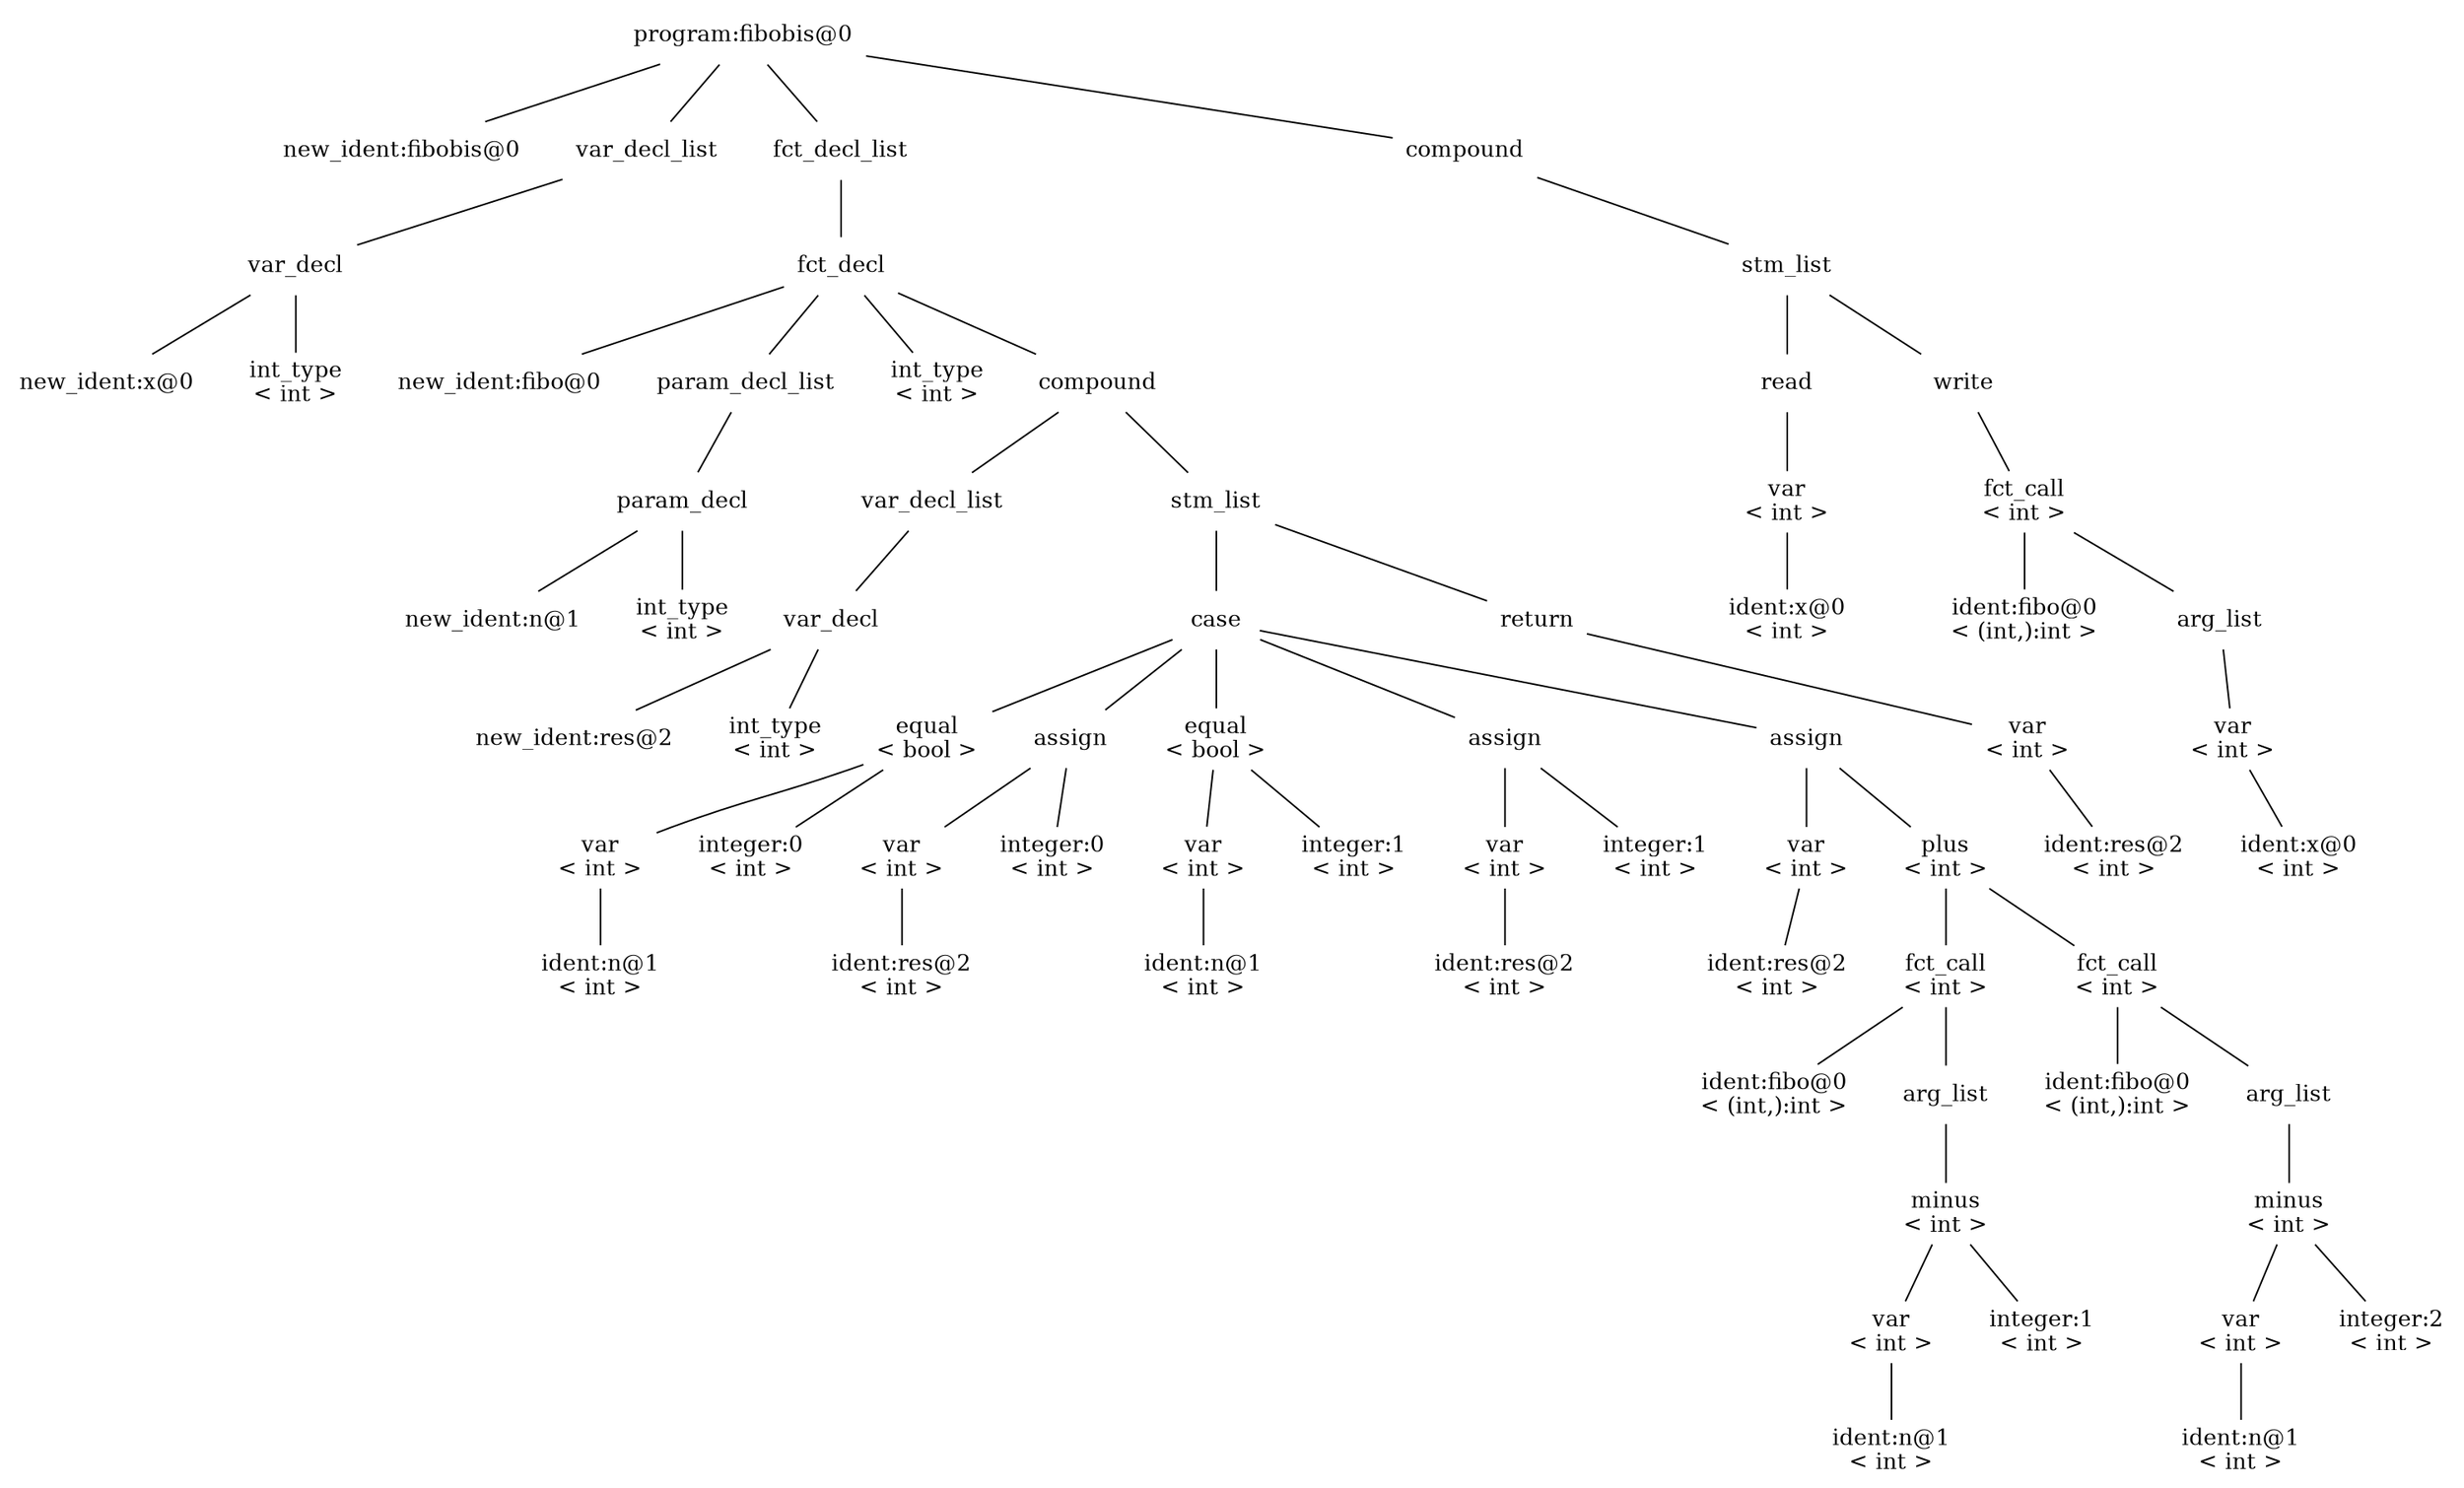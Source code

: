 digraph ast3_fibobis {
size="20,20"
node [shape=plaintext]
edge [dir=none]
n68 [label="program:fibobis@0"]
n0 [label="new_ident:fibobis@0"]

n68 -> n0;
n4 [label="var_decl_list"]
n3 [label="var_decl"]
n1 [label="new_ident:x@0"]

n3 -> n1;
n2 [label="int_type\n< int >"]

n3 -> n2;

n4 -> n3;

n68 -> n4;
n56 [label="fct_decl_list"]
n55 [label="fct_decl"]
n5 [label="new_ident:fibo@0"]

n55 -> n5;
n9 [label="param_decl_list"]
n8 [label="param_decl"]
n6 [label="new_ident:n@1"]

n8 -> n6;
n7 [label="int_type\n< int >"]

n8 -> n7;

n9 -> n8;

n55 -> n9;
n10 [label="int_type\n< int >"]

n55 -> n10;
n54 [label="compound"]
n14 [label="var_decl_list"]
n13 [label="var_decl"]
n11 [label="new_ident:res@2"]

n13 -> n11;
n12 [label="int_type\n< int >"]

n13 -> n12;

n14 -> n13;

n54 -> n14;
n53 [label="stm_list"]
n49 [label="case"]
n18 [label="equal\n< bool >"]
n16 [label="var\n< int >"]
n15 [label="ident:n@1\n< int >"]

n16 -> n15;

n18 -> n16;
n17 [label="integer:0\n< int >"]

n18 -> n17;

n49 -> n18;
n22 [label="assign"]
n20 [label="var\n< int >"]
n19 [label="ident:res@2\n< int >"]

n20 -> n19;

n22 -> n20;
n21 [label="integer:0\n< int >"]

n22 -> n21;

n49 -> n22;
n26 [label="equal\n< bool >"]
n24 [label="var\n< int >"]
n23 [label="ident:n@1\n< int >"]

n24 -> n23;

n26 -> n24;
n25 [label="integer:1\n< int >"]

n26 -> n25;

n49 -> n26;
n30 [label="assign"]
n28 [label="var\n< int >"]
n27 [label="ident:res@2\n< int >"]

n28 -> n27;

n30 -> n28;
n29 [label="integer:1\n< int >"]

n30 -> n29;

n49 -> n30;
n48 [label="assign"]
n32 [label="var\n< int >"]
n31 [label="ident:res@2\n< int >"]

n32 -> n31;

n48 -> n32;
n47 [label="plus\n< int >"]
n39 [label="fct_call\n< int >"]
n33 [label="ident:fibo@0\n< (int,):int >"]

n39 -> n33;
n38 [label="arg_list"]
n37 [label="minus\n< int >"]
n35 [label="var\n< int >"]
n34 [label="ident:n@1\n< int >"]

n35 -> n34;

n37 -> n35;
n36 [label="integer:1\n< int >"]

n37 -> n36;

n38 -> n37;

n39 -> n38;

n47 -> n39;
n46 [label="fct_call\n< int >"]
n40 [label="ident:fibo@0\n< (int,):int >"]

n46 -> n40;
n45 [label="arg_list"]
n44 [label="minus\n< int >"]
n42 [label="var\n< int >"]
n41 [label="ident:n@1\n< int >"]

n42 -> n41;

n44 -> n42;
n43 [label="integer:2\n< int >"]

n44 -> n43;

n45 -> n44;

n46 -> n45;

n47 -> n46;

n48 -> n47;

n49 -> n48;

n53 -> n49;
n52 [label="return"]
n51 [label="var\n< int >"]
n50 [label="ident:res@2\n< int >"]

n51 -> n50;

n52 -> n51;

n53 -> n52;

n54 -> n53;

n55 -> n54;

n56 -> n55;

n68 -> n56;
n67 [label="compound"]
n66 [label="stm_list"]
n59 [label="read"]
n58 [label="var\n< int >"]
n57 [label="ident:x@0\n< int >"]

n58 -> n57;

n59 -> n58;

n66 -> n59;
n65 [label="write"]
n64 [label="fct_call\n< int >"]
n60 [label="ident:fibo@0\n< (int,):int >"]

n64 -> n60;
n63 [label="arg_list"]
n62 [label="var\n< int >"]
n61 [label="ident:x@0\n< int >"]

n62 -> n61;

n63 -> n62;

n64 -> n63;

n65 -> n64;

n66 -> n65;

n67 -> n66;

n68 -> n67;
}
